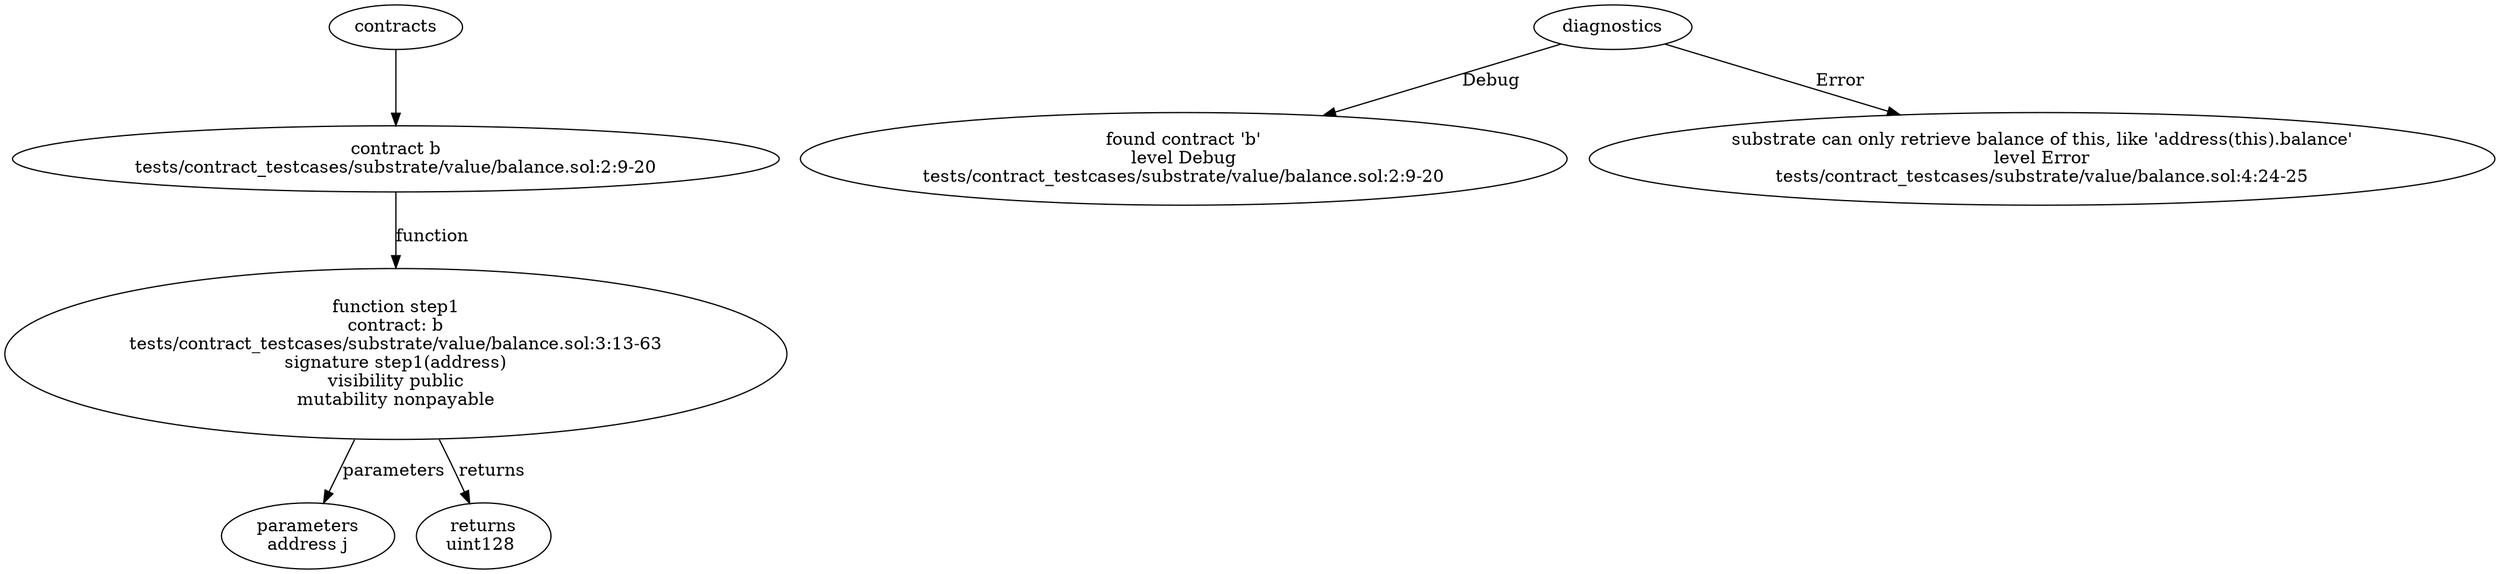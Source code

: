 strict digraph "tests/contract_testcases/substrate/value/balance.sol" {
	contract [label="contract b\ntests/contract_testcases/substrate/value/balance.sol:2:9-20"]
	step1 [label="function step1\ncontract: b\ntests/contract_testcases/substrate/value/balance.sol:3:13-63\nsignature step1(address)\nvisibility public\nmutability nonpayable"]
	parameters [label="parameters\naddress j"]
	returns [label="returns\nuint128 "]
	diagnostic [label="found contract 'b'\nlevel Debug\ntests/contract_testcases/substrate/value/balance.sol:2:9-20"]
	diagnostic_7 [label="substrate can only retrieve balance of this, like 'address(this).balance'\nlevel Error\ntests/contract_testcases/substrate/value/balance.sol:4:24-25"]
	contracts -> contract
	contract -> step1 [label="function"]
	step1 -> parameters [label="parameters"]
	step1 -> returns [label="returns"]
	diagnostics -> diagnostic [label="Debug"]
	diagnostics -> diagnostic_7 [label="Error"]
}
